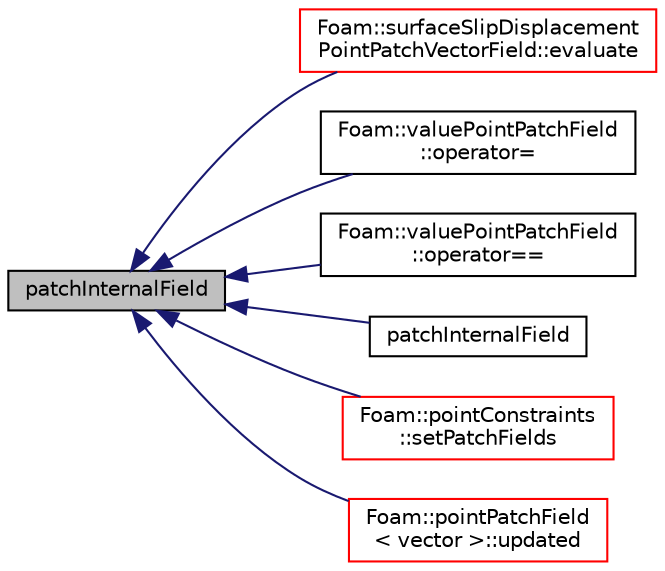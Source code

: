 digraph "patchInternalField"
{
  bgcolor="transparent";
  edge [fontname="Helvetica",fontsize="10",labelfontname="Helvetica",labelfontsize="10"];
  node [fontname="Helvetica",fontsize="10",shape=record];
  rankdir="LR";
  Node1 [label="patchInternalField",height=0.2,width=0.4,color="black", fillcolor="grey75", style="filled", fontcolor="black"];
  Node1 -> Node2 [dir="back",color="midnightblue",fontsize="10",style="solid",fontname="Helvetica"];
  Node2 [label="Foam::surfaceSlipDisplacement\lPointPatchVectorField::evaluate",height=0.2,width=0.4,color="red",URL="$a02497.html#a3b59c070ab0408e3bbb21927540159f4",tooltip="Update the patch field. "];
  Node1 -> Node3 [dir="back",color="midnightblue",fontsize="10",style="solid",fontname="Helvetica"];
  Node3 [label="Foam::valuePointPatchField\l::operator=",height=0.2,width=0.4,color="black",URL="$a02781.html#a592aebbe6d3fe759f378a22eb0db9257"];
  Node1 -> Node4 [dir="back",color="midnightblue",fontsize="10",style="solid",fontname="Helvetica"];
  Node4 [label="Foam::valuePointPatchField\l::operator==",height=0.2,width=0.4,color="black",URL="$a02781.html#a4e7759ad5838b077325ea18e08b17612"];
  Node1 -> Node5 [dir="back",color="midnightblue",fontsize="10",style="solid",fontname="Helvetica"];
  Node5 [label="patchInternalField",height=0.2,width=0.4,color="black",URL="$a01894.html#a5f299164a858d965b8ff7db3f633d913"];
  Node1 -> Node6 [dir="back",color="midnightblue",fontsize="10",style="solid",fontname="Helvetica"];
  Node6 [label="Foam::pointConstraints\l::setPatchFields",height=0.2,width=0.4,color="red",URL="$a01872.html#a1b6bb2c50c9e39688aa71d2263865d68",tooltip="Helper: set patchField values from internal values (on. "];
  Node1 -> Node7 [dir="back",color="midnightblue",fontsize="10",style="solid",fontname="Helvetica"];
  Node7 [label="Foam::pointPatchField\l\< vector \>::updated",height=0.2,width=0.4,color="red",URL="$a01894.html#a087516fc8e0613b0bf49ac8fc4b30fff",tooltip="Return true if the boundary condition has already been updated. "];
}
